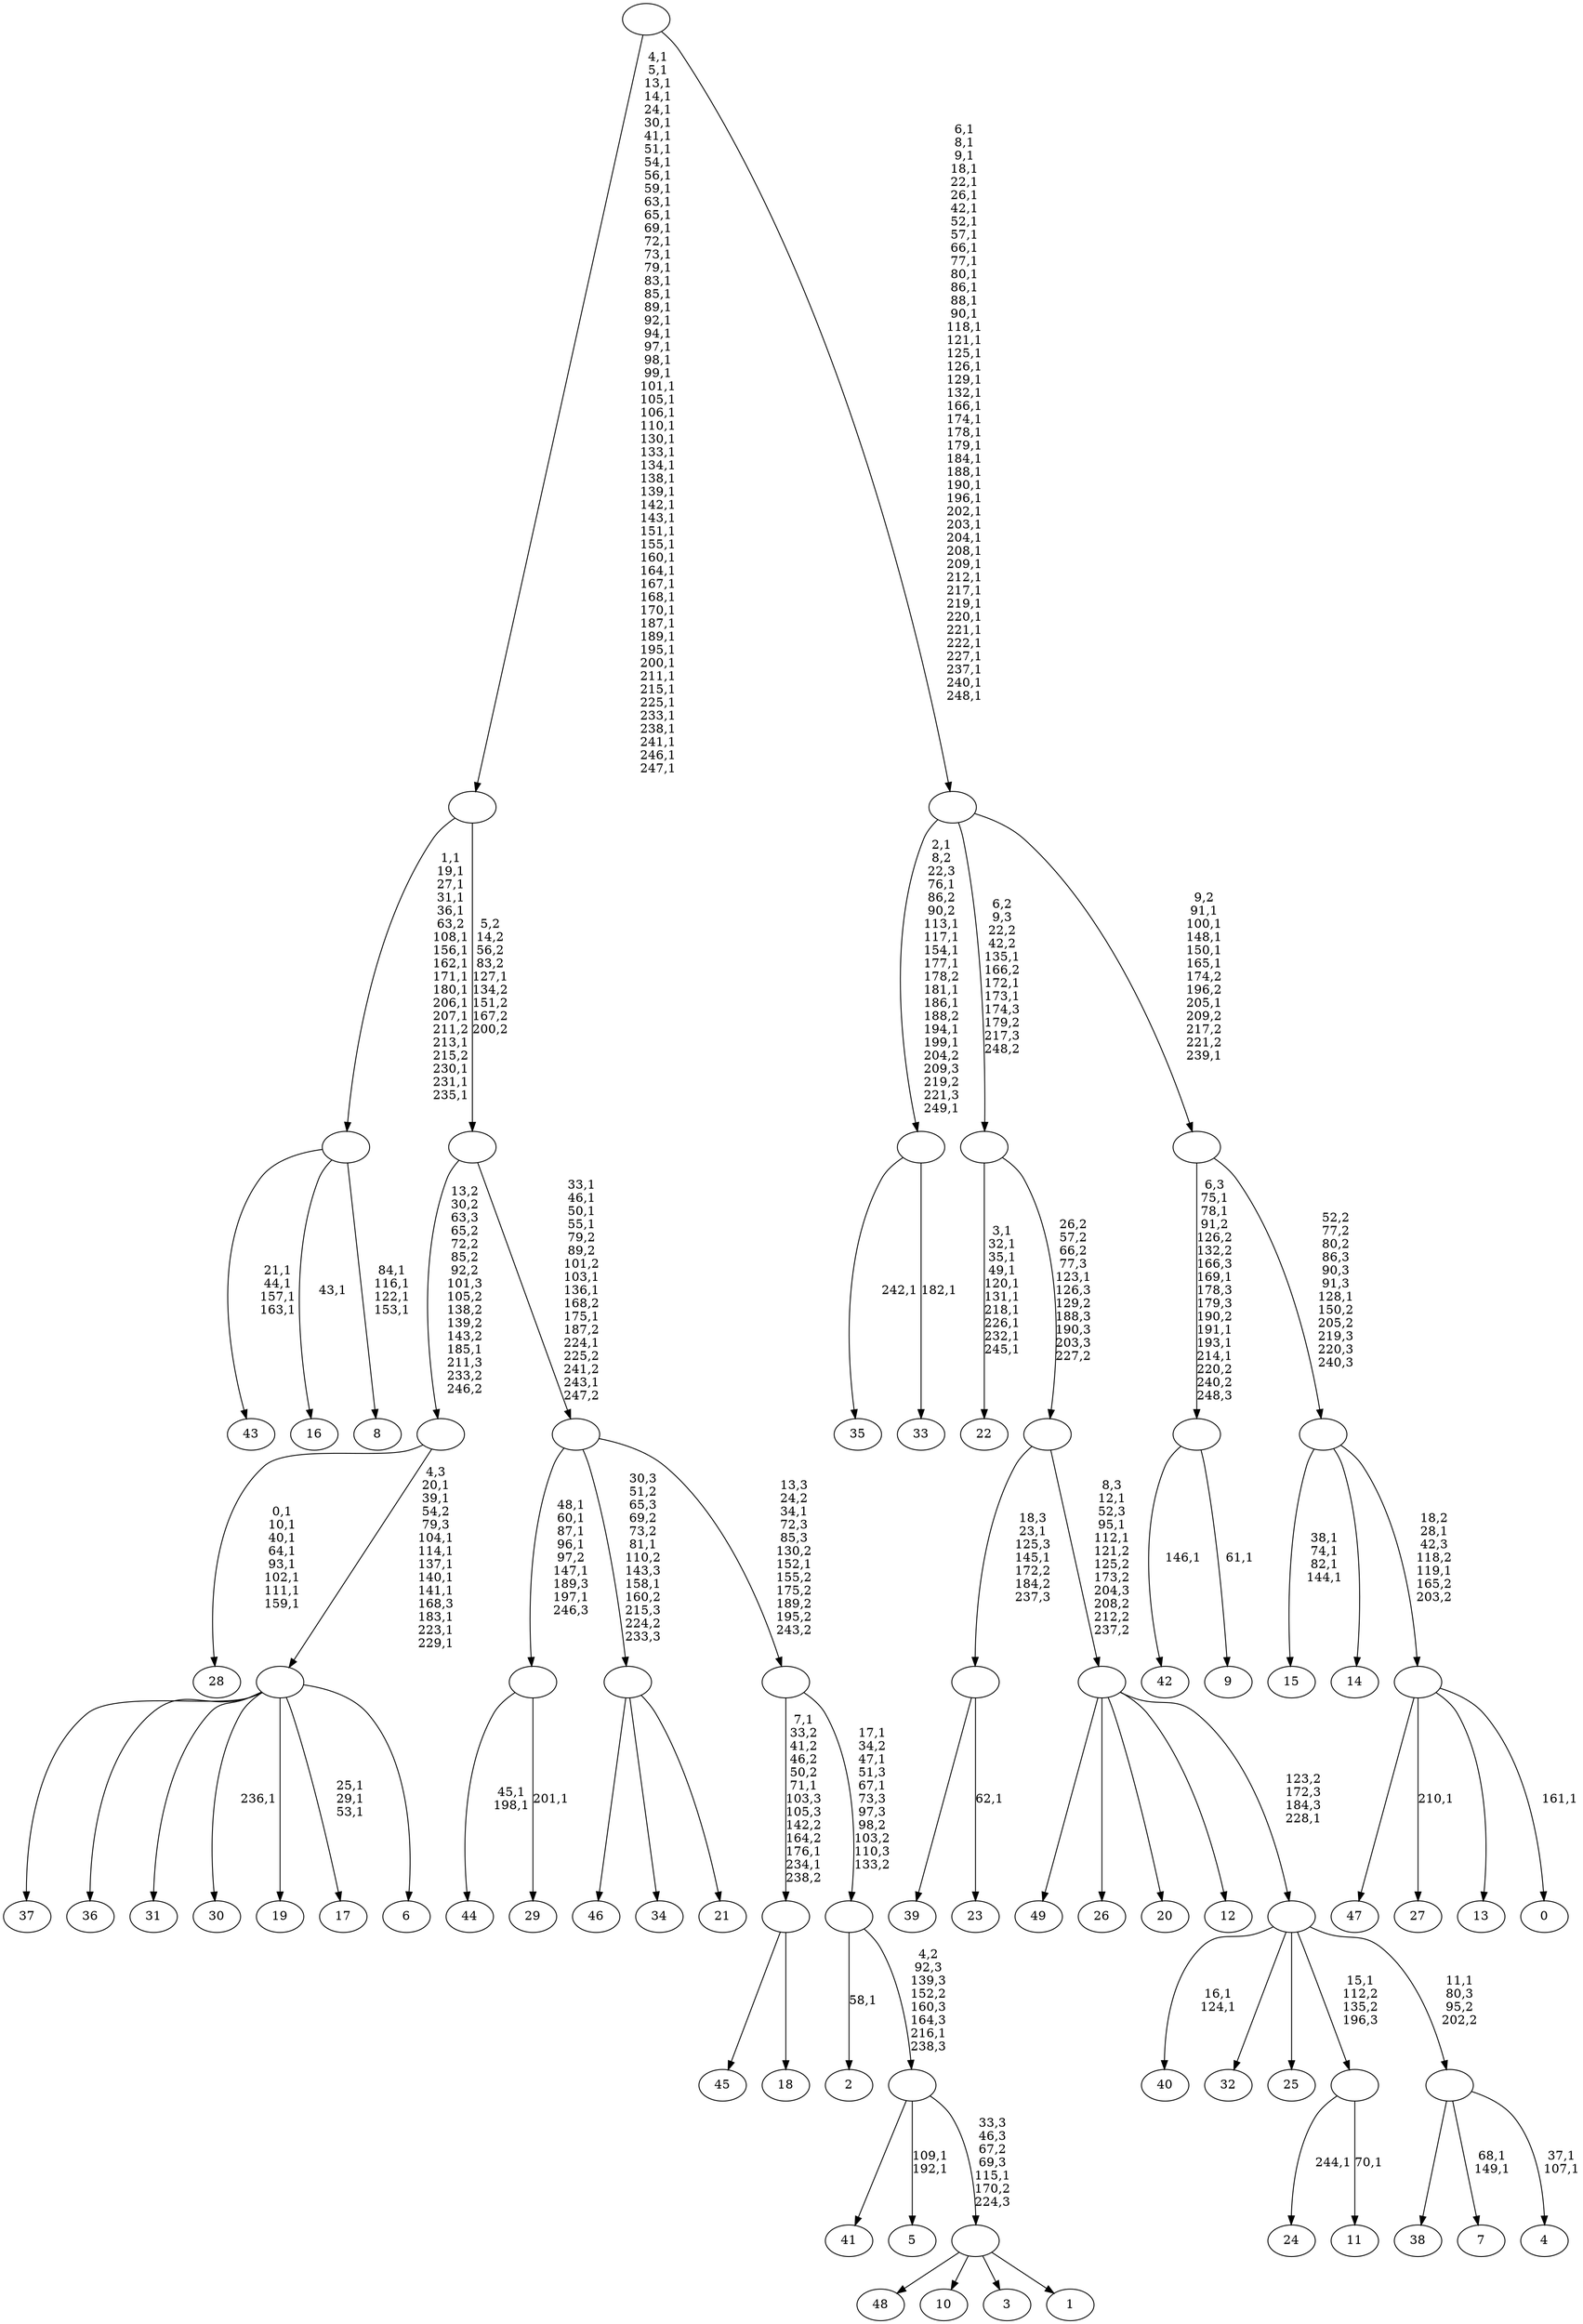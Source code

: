 digraph T {
	300 [label="49"]
	299 [label="48"]
	298 [label="47"]
	297 [label="46"]
	296 [label="45"]
	295 [label="44"]
	292 [label="43"]
	287 [label="42"]
	285 [label="41"]
	284 [label="40"]
	281 [label="39"]
	280 [label="38"]
	279 [label="37"]
	278 [label="36"]
	277 [label="35"]
	275 [label="34"]
	274 [label="33"]
	272 [label=""]
	261 [label="32"]
	260 [label="31"]
	259 [label="30"]
	257 [label="29"]
	255 [label=""]
	249 [label="28"]
	240 [label="27"]
	238 [label="26"]
	237 [label="25"]
	236 [label="24"]
	234 [label="23"]
	232 [label=""]
	230 [label="22"]
	219 [label="21"]
	218 [label=""]
	216 [label="20"]
	215 [label="19"]
	214 [label="18"]
	213 [label=""]
	209 [label="17"]
	205 [label="16"]
	203 [label="15"]
	198 [label="14"]
	197 [label="13"]
	196 [label="12"]
	195 [label="11"]
	193 [label=""]
	192 [label="10"]
	191 [label="9"]
	189 [label=""]
	183 [label="8"]
	178 [label=""]
	162 [label="7"]
	159 [label="6"]
	158 [label=""]
	148 [label=""]
	147 [label="5"]
	144 [label="4"]
	141 [label=""]
	140 [label=""]
	139 [label=""]
	136 [label=""]
	135 [label=""]
	132 [label="3"]
	131 [label="2"]
	129 [label="1"]
	128 [label=""]
	127 [label=""]
	126 [label=""]
	123 [label=""]
	121 [label=""]
	112 [label=""]
	111 [label=""]
	56 [label="0"]
	54 [label=""]
	52 [label=""]
	51 [label=""]
	44 [label=""]
	0 [label=""]
	272 -> 274 [label="182,1"]
	272 -> 277 [label="242,1"]
	255 -> 257 [label="201,1"]
	255 -> 295 [label="45,1\n198,1"]
	232 -> 234 [label="62,1"]
	232 -> 281 [label=""]
	218 -> 297 [label=""]
	218 -> 275 [label=""]
	218 -> 219 [label=""]
	213 -> 296 [label=""]
	213 -> 214 [label=""]
	193 -> 195 [label="70,1"]
	193 -> 236 [label="244,1"]
	189 -> 191 [label="61,1"]
	189 -> 287 [label="146,1"]
	178 -> 183 [label="84,1\n116,1\n122,1\n153,1"]
	178 -> 205 [label="43,1"]
	178 -> 292 [label="21,1\n44,1\n157,1\n163,1"]
	158 -> 209 [label="25,1\n29,1\n53,1"]
	158 -> 259 [label="236,1"]
	158 -> 279 [label=""]
	158 -> 278 [label=""]
	158 -> 260 [label=""]
	158 -> 215 [label=""]
	158 -> 159 [label=""]
	148 -> 158 [label="4,3\n20,1\n39,1\n54,2\n79,3\n104,1\n114,1\n137,1\n140,1\n141,1\n168,3\n183,1\n223,1\n229,1"]
	148 -> 249 [label="0,1\n10,1\n40,1\n64,1\n93,1\n102,1\n111,1\n159,1"]
	141 -> 144 [label="37,1\n107,1"]
	141 -> 162 [label="68,1\n149,1"]
	141 -> 280 [label=""]
	140 -> 284 [label="16,1\n124,1"]
	140 -> 261 [label=""]
	140 -> 237 [label=""]
	140 -> 193 [label="15,1\n112,2\n135,2\n196,3"]
	140 -> 141 [label="11,1\n80,3\n95,2\n202,2"]
	139 -> 300 [label=""]
	139 -> 238 [label=""]
	139 -> 216 [label=""]
	139 -> 196 [label=""]
	139 -> 140 [label="123,2\n172,3\n184,3\n228,1"]
	136 -> 139 [label="8,3\n12,1\n52,3\n95,1\n112,1\n121,2\n125,2\n173,2\n204,3\n208,2\n212,2\n237,2"]
	136 -> 232 [label="18,3\n23,1\n125,3\n145,1\n172,2\n184,2\n237,3"]
	135 -> 230 [label="3,1\n32,1\n35,1\n49,1\n120,1\n131,1\n218,1\n226,1\n232,1\n245,1"]
	135 -> 136 [label="26,2\n57,2\n66,2\n77,3\n123,1\n126,3\n129,2\n188,3\n190,3\n203,3\n227,2"]
	128 -> 299 [label=""]
	128 -> 192 [label=""]
	128 -> 132 [label=""]
	128 -> 129 [label=""]
	127 -> 147 [label="109,1\n192,1"]
	127 -> 285 [label=""]
	127 -> 128 [label="33,3\n46,3\n67,2\n69,3\n115,1\n170,2\n224,3"]
	126 -> 131 [label="58,1"]
	126 -> 127 [label="4,2\n92,3\n139,3\n152,2\n160,3\n164,3\n216,1\n238,3"]
	123 -> 126 [label="17,1\n34,2\n47,1\n51,3\n67,1\n73,3\n97,3\n98,2\n103,2\n110,3\n133,2"]
	123 -> 213 [label="7,1\n33,2\n41,2\n46,2\n50,2\n71,1\n103,3\n105,3\n142,2\n164,2\n176,1\n234,1\n238,2"]
	121 -> 123 [label="13,3\n24,2\n34,1\n72,3\n85,3\n130,2\n152,1\n155,2\n175,2\n189,2\n195,2\n243,2"]
	121 -> 218 [label="30,3\n51,2\n65,3\n69,2\n73,2\n81,1\n110,2\n143,3\n158,1\n160,2\n215,3\n224,2\n233,3"]
	121 -> 255 [label="48,1\n60,1\n87,1\n96,1\n97,2\n147,1\n189,3\n197,1\n246,3"]
	112 -> 121 [label="33,1\n46,1\n50,1\n55,1\n79,2\n89,2\n101,2\n103,1\n136,1\n168,2\n175,1\n187,2\n224,1\n225,2\n241,2\n243,1\n247,2"]
	112 -> 148 [label="13,2\n30,2\n63,3\n65,2\n72,2\n85,2\n92,2\n101,3\n105,2\n138,2\n139,2\n143,2\n185,1\n211,3\n233,2\n246,2"]
	111 -> 178 [label="1,1\n19,1\n27,1\n31,1\n36,1\n63,2\n108,1\n156,1\n162,1\n171,1\n180,1\n206,1\n207,1\n211,2\n213,1\n215,2\n230,1\n231,1\n235,1"]
	111 -> 112 [label="5,2\n14,2\n56,2\n83,2\n127,1\n134,2\n151,2\n167,2\n200,2"]
	54 -> 56 [label="161,1"]
	54 -> 240 [label="210,1"]
	54 -> 298 [label=""]
	54 -> 197 [label=""]
	52 -> 54 [label="18,2\n28,1\n42,3\n118,2\n119,1\n165,2\n203,2"]
	52 -> 203 [label="38,1\n74,1\n82,1\n144,1"]
	52 -> 198 [label=""]
	51 -> 189 [label="6,3\n75,1\n78,1\n91,2\n126,2\n132,2\n166,3\n169,1\n178,3\n179,3\n190,2\n191,1\n193,1\n214,1\n220,2\n240,2\n248,3"]
	51 -> 52 [label="52,2\n77,2\n80,2\n86,3\n90,3\n91,3\n128,1\n150,2\n205,2\n219,3\n220,3\n240,3"]
	44 -> 51 [label="9,2\n91,1\n100,1\n148,1\n150,1\n165,1\n174,2\n196,2\n205,1\n209,2\n217,2\n221,2\n239,1"]
	44 -> 135 [label="6,2\n9,3\n22,2\n42,2\n135,1\n166,2\n172,1\n173,1\n174,3\n179,2\n217,3\n248,2"]
	44 -> 272 [label="2,1\n8,2\n22,3\n76,1\n86,2\n90,2\n113,1\n117,1\n154,1\n177,1\n178,2\n181,1\n186,1\n188,2\n194,1\n199,1\n204,2\n209,3\n219,2\n221,3\n249,1"]
	0 -> 44 [label="6,1\n8,1\n9,1\n18,1\n22,1\n26,1\n42,1\n52,1\n57,1\n66,1\n77,1\n80,1\n86,1\n88,1\n90,1\n118,1\n121,1\n125,1\n126,1\n129,1\n132,1\n166,1\n174,1\n178,1\n179,1\n184,1\n188,1\n190,1\n196,1\n202,1\n203,1\n204,1\n208,1\n209,1\n212,1\n217,1\n219,1\n220,1\n221,1\n222,1\n227,1\n237,1\n240,1\n248,1"]
	0 -> 111 [label="4,1\n5,1\n13,1\n14,1\n24,1\n30,1\n41,1\n51,1\n54,1\n56,1\n59,1\n63,1\n65,1\n69,1\n72,1\n73,1\n79,1\n83,1\n85,1\n89,1\n92,1\n94,1\n97,1\n98,1\n99,1\n101,1\n105,1\n106,1\n110,1\n130,1\n133,1\n134,1\n138,1\n139,1\n142,1\n143,1\n151,1\n155,1\n160,1\n164,1\n167,1\n168,1\n170,1\n187,1\n189,1\n195,1\n200,1\n211,1\n215,1\n225,1\n233,1\n238,1\n241,1\n246,1\n247,1"]
}
